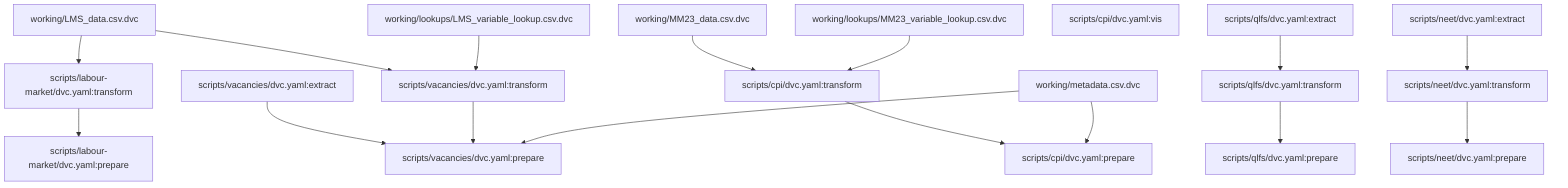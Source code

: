 flowchart TD
	node1["scripts/cpi/dvc.yaml:prepare"]
	node2["scripts/cpi/dvc.yaml:transform"]
	node3["scripts/labour-market/dvc.yaml:prepare"]
	node4["scripts/labour-market/dvc.yaml:transform"]
	node5["scripts/vacancies/dvc.yaml:extract"]
	node6["scripts/vacancies/dvc.yaml:prepare"]
	node7["scripts/vacancies/dvc.yaml:transform"]
	node8["working/LMS_data.csv.dvc"]
	node9["working/MM23_data.csv.dvc"]
	node10["working/lookups/LMS_variable_lookup.csv.dvc"]
	node11["working/lookups/MM23_variable_lookup.csv.dvc"]
	node12["working/metadata.csv.dvc"]
	node2-->node1
	node4-->node3
	node5-->node6
	node7-->node6
	node8-->node4
	node8-->node7
	node9-->node2
	node10-->node7
	node11-->node2
	node12-->node1
	node12-->node6
	node13["scripts/cpi/dvc.yaml:vis"]
	node14["scripts/qlfs/dvc.yaml:extract"]
	node15["scripts/qlfs/dvc.yaml:prepare"]
	node16["scripts/qlfs/dvc.yaml:transform"]
	node14-->node16
	node16-->node15
	node17["scripts/neet/dvc.yaml:extract"]
	node18["scripts/neet/dvc.yaml:prepare"]
	node19["scripts/neet/dvc.yaml:transform"]
	node17-->node19
	node19-->node18
